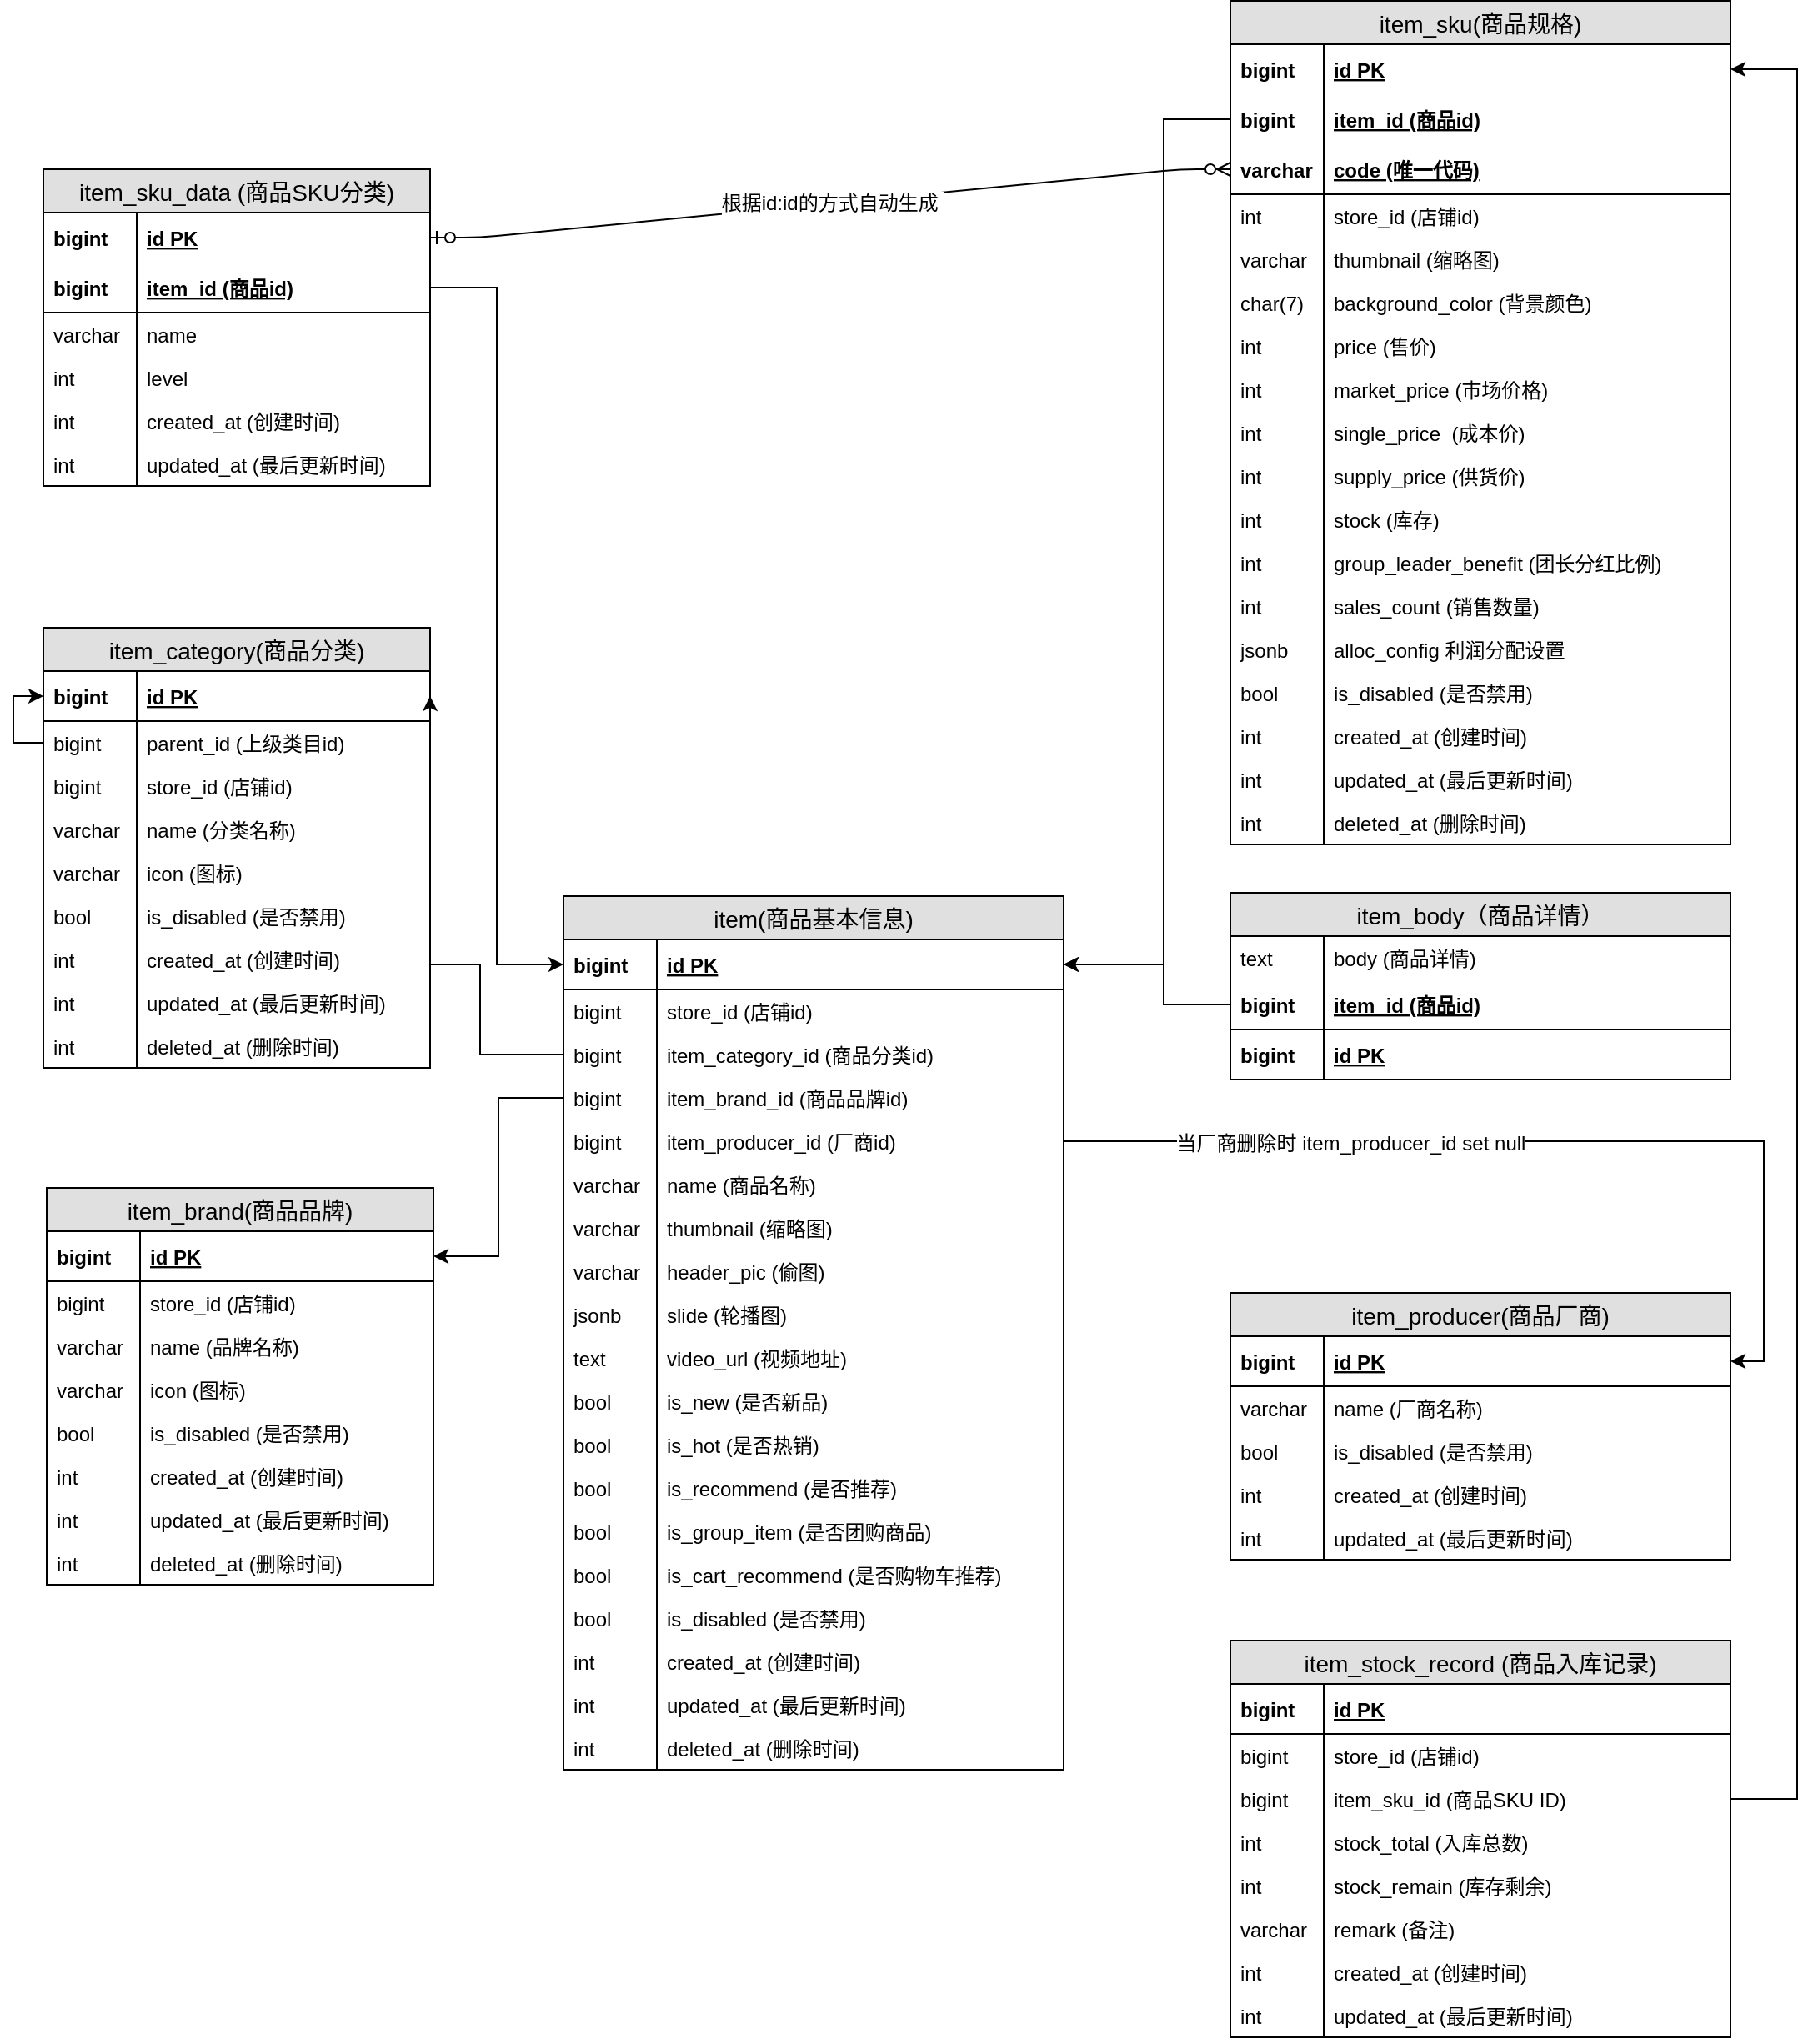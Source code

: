 <mxfile version="10.8.9" type="github"><diagram name="Page-1" id="2ca16b54-16f6-2749-3443-fa8db7711227"><mxGraphModel dx="2498" dy="796" grid="1" gridSize="10" guides="1" tooltips="1" connect="1" arrows="1" fold="1" page="1" pageScale="1" pageWidth="1100" pageHeight="850" background="#ffffff" math="0" shadow="0"><root><mxCell id="0"/><mxCell id="1" parent="0"/><mxCell id="yqcYSnQr7O9SmUn3i325-53" value="item(商品基本信息)" style="swimlane;fontStyle=0;childLayout=stackLayout;horizontal=1;startSize=26;fillColor=#e0e0e0;horizontalStack=0;resizeParent=1;resizeParentMax=0;resizeLast=0;collapsible=1;marginBottom=0;swimlaneFillColor=#ffffff;align=center;fontSize=14;" parent="1" vertex="1"><mxGeometry x="-760" y="546.5" width="300" height="524" as="geometry"/></mxCell><mxCell id="yqcYSnQr7O9SmUn3i325-56" value="id PK" style="shape=partialRectangle;top=0;left=0;right=0;bottom=1;align=left;verticalAlign=middle;fillColor=none;spacingLeft=60;spacingRight=4;overflow=hidden;rotatable=0;points=[[0,0.5],[1,0.5]];portConstraint=eastwest;dropTarget=0;fontStyle=5;fontSize=12;" parent="yqcYSnQr7O9SmUn3i325-53" vertex="1"><mxGeometry y="26" width="300" height="30" as="geometry"/></mxCell><mxCell id="yqcYSnQr7O9SmUn3i325-57" value="bigint" style="shape=partialRectangle;fontStyle=1;top=0;left=0;bottom=0;fillColor=none;align=left;verticalAlign=middle;spacingLeft=4;spacingRight=4;overflow=hidden;rotatable=0;points=[];portConstraint=eastwest;part=1;fontSize=12;" parent="yqcYSnQr7O9SmUn3i325-56" vertex="1" connectable="0"><mxGeometry width="56" height="30" as="geometry"/></mxCell><mxCell id="yqcYSnQr7O9SmUn3i325-58" value="store_id (店铺id)" style="shape=partialRectangle;top=0;left=0;right=0;bottom=0;align=left;verticalAlign=top;fillColor=none;spacingLeft=60;spacingRight=4;overflow=hidden;rotatable=0;points=[[0,0.5],[1,0.5]];portConstraint=eastwest;dropTarget=0;fontSize=12;" parent="yqcYSnQr7O9SmUn3i325-53" vertex="1"><mxGeometry y="56" width="300" height="26" as="geometry"/></mxCell><mxCell id="yqcYSnQr7O9SmUn3i325-59" value="bigint" style="shape=partialRectangle;top=0;left=0;bottom=0;fillColor=none;align=left;verticalAlign=top;spacingLeft=4;spacingRight=4;overflow=hidden;rotatable=0;points=[];portConstraint=eastwest;part=1;fontSize=12;" parent="yqcYSnQr7O9SmUn3i325-58" vertex="1" connectable="0"><mxGeometry width="56" height="26" as="geometry"/></mxCell><mxCell id="yqcYSnQr7O9SmUn3i325-64" value="item_category_id (商品分类id)" style="shape=partialRectangle;top=0;left=0;right=0;bottom=0;align=left;verticalAlign=top;fillColor=none;spacingLeft=60;spacingRight=4;overflow=hidden;rotatable=0;points=[[0,0.5],[1,0.5]];portConstraint=eastwest;dropTarget=0;fontSize=12;" parent="yqcYSnQr7O9SmUn3i325-53" vertex="1"><mxGeometry y="82" width="300" height="26" as="geometry"/></mxCell><mxCell id="yqcYSnQr7O9SmUn3i325-65" value="bigint" style="shape=partialRectangle;top=0;left=0;bottom=0;fillColor=none;align=left;verticalAlign=top;spacingLeft=4;spacingRight=4;overflow=hidden;rotatable=0;points=[];portConstraint=eastwest;part=1;fontSize=12;" parent="yqcYSnQr7O9SmUn3i325-64" vertex="1" connectable="0"><mxGeometry width="56" height="26" as="geometry"/></mxCell><mxCell id="yqcYSnQr7O9SmUn3i325-66" value="item_brand_id (商品品牌id)" style="shape=partialRectangle;top=0;left=0;right=0;bottom=0;align=left;verticalAlign=top;fillColor=none;spacingLeft=60;spacingRight=4;overflow=hidden;rotatable=0;points=[[0,0.5],[1,0.5]];portConstraint=eastwest;dropTarget=0;fontSize=12;" parent="yqcYSnQr7O9SmUn3i325-53" vertex="1"><mxGeometry y="108" width="300" height="26" as="geometry"/></mxCell><mxCell id="yqcYSnQr7O9SmUn3i325-67" value="bigint" style="shape=partialRectangle;top=0;left=0;bottom=0;fillColor=none;align=left;verticalAlign=top;spacingLeft=4;spacingRight=4;overflow=hidden;rotatable=0;points=[];portConstraint=eastwest;part=1;fontSize=12;" parent="yqcYSnQr7O9SmUn3i325-66" vertex="1" connectable="0"><mxGeometry width="56" height="26" as="geometry"/></mxCell><mxCell id="yqcYSnQr7O9SmUn3i325-143" value="item_producer_id (厂商id)" style="shape=partialRectangle;top=0;left=0;right=0;bottom=0;align=left;verticalAlign=top;fillColor=none;spacingLeft=60;spacingRight=4;overflow=hidden;rotatable=0;points=[[0,0.5],[1,0.5]];portConstraint=eastwest;dropTarget=0;fontSize=12;" parent="yqcYSnQr7O9SmUn3i325-53" vertex="1"><mxGeometry y="134" width="300" height="26" as="geometry"/></mxCell><mxCell id="yqcYSnQr7O9SmUn3i325-144" value="bigint" style="shape=partialRectangle;top=0;left=0;bottom=0;fillColor=none;align=left;verticalAlign=top;spacingLeft=4;spacingRight=4;overflow=hidden;rotatable=0;points=[];portConstraint=eastwest;part=1;fontSize=12;" parent="yqcYSnQr7O9SmUn3i325-143" vertex="1" connectable="0"><mxGeometry width="56" height="26" as="geometry"/></mxCell><mxCell id="yqcYSnQr7O9SmUn3i325-68" value="name (商品名称)" style="shape=partialRectangle;top=0;left=0;right=0;bottom=0;align=left;verticalAlign=top;fillColor=none;spacingLeft=60;spacingRight=4;overflow=hidden;rotatable=0;points=[[0,0.5],[1,0.5]];portConstraint=eastwest;dropTarget=0;fontSize=12;" parent="yqcYSnQr7O9SmUn3i325-53" vertex="1"><mxGeometry y="160" width="300" height="26" as="geometry"/></mxCell><mxCell id="yqcYSnQr7O9SmUn3i325-69" value="varchar" style="shape=partialRectangle;top=0;left=0;bottom=0;fillColor=none;align=left;verticalAlign=top;spacingLeft=4;spacingRight=4;overflow=hidden;rotatable=0;points=[];portConstraint=eastwest;part=1;fontSize=12;" parent="yqcYSnQr7O9SmUn3i325-68" vertex="1" connectable="0"><mxGeometry width="56" height="26" as="geometry"/></mxCell><mxCell id="yqcYSnQr7O9SmUn3i325-70" value="thumbnail (缩略图)" style="shape=partialRectangle;top=0;left=0;right=0;bottom=0;align=left;verticalAlign=top;fillColor=none;spacingLeft=60;spacingRight=4;overflow=hidden;rotatable=0;points=[[0,0.5],[1,0.5]];portConstraint=eastwest;dropTarget=0;fontSize=12;" parent="yqcYSnQr7O9SmUn3i325-53" vertex="1"><mxGeometry y="186" width="300" height="26" as="geometry"/></mxCell><mxCell id="yqcYSnQr7O9SmUn3i325-71" value="varchar" style="shape=partialRectangle;top=0;left=0;bottom=0;fillColor=none;align=left;verticalAlign=top;spacingLeft=4;spacingRight=4;overflow=hidden;rotatable=0;points=[];portConstraint=eastwest;part=1;fontSize=12;" parent="yqcYSnQr7O9SmUn3i325-70" vertex="1" connectable="0"><mxGeometry width="56" height="26" as="geometry"/></mxCell><mxCell id="yqcYSnQr7O9SmUn3i325-74" value="header_pic (偷图)" style="shape=partialRectangle;top=0;left=0;right=0;bottom=0;align=left;verticalAlign=top;fillColor=none;spacingLeft=60;spacingRight=4;overflow=hidden;rotatable=0;points=[[0,0.5],[1,0.5]];portConstraint=eastwest;dropTarget=0;fontSize=12;" parent="yqcYSnQr7O9SmUn3i325-53" vertex="1"><mxGeometry y="212" width="300" height="26" as="geometry"/></mxCell><mxCell id="yqcYSnQr7O9SmUn3i325-75" value="varchar" style="shape=partialRectangle;top=0;left=0;bottom=0;fillColor=none;align=left;verticalAlign=top;spacingLeft=4;spacingRight=4;overflow=hidden;rotatable=0;points=[];portConstraint=eastwest;part=1;fontSize=12;" parent="yqcYSnQr7O9SmUn3i325-74" vertex="1" connectable="0"><mxGeometry width="56" height="26" as="geometry"/></mxCell><mxCell id="yqcYSnQr7O9SmUn3i325-76" value="slide (轮播图)" style="shape=partialRectangle;top=0;left=0;right=0;bottom=0;align=left;verticalAlign=top;fillColor=none;spacingLeft=60;spacingRight=4;overflow=hidden;rotatable=0;points=[[0,0.5],[1,0.5]];portConstraint=eastwest;dropTarget=0;fontSize=12;" parent="yqcYSnQr7O9SmUn3i325-53" vertex="1"><mxGeometry y="238" width="300" height="26" as="geometry"/></mxCell><mxCell id="yqcYSnQr7O9SmUn3i325-77" value="jsonb" style="shape=partialRectangle;top=0;left=0;bottom=0;fillColor=none;align=left;verticalAlign=top;spacingLeft=4;spacingRight=4;overflow=hidden;rotatable=0;points=[];portConstraint=eastwest;part=1;fontSize=12;" parent="yqcYSnQr7O9SmUn3i325-76" vertex="1" connectable="0"><mxGeometry width="56" height="26" as="geometry"/></mxCell><mxCell id="yqcYSnQr7O9SmUn3i325-95" value="video_url (视频地址)" style="shape=partialRectangle;top=0;left=0;right=0;bottom=0;align=left;verticalAlign=top;fillColor=none;spacingLeft=60;spacingRight=4;overflow=hidden;rotatable=0;points=[[0,0.5],[1,0.5]];portConstraint=eastwest;dropTarget=0;fontSize=12;" parent="yqcYSnQr7O9SmUn3i325-53" vertex="1"><mxGeometry y="264" width="300" height="26" as="geometry"/></mxCell><mxCell id="yqcYSnQr7O9SmUn3i325-96" value="text" style="shape=partialRectangle;top=0;left=0;bottom=0;fillColor=none;align=left;verticalAlign=top;spacingLeft=4;spacingRight=4;overflow=hidden;rotatable=0;points=[];portConstraint=eastwest;part=1;fontSize=12;" parent="yqcYSnQr7O9SmUn3i325-95" vertex="1" connectable="0"><mxGeometry width="56" height="26" as="geometry"/></mxCell><mxCell id="yqcYSnQr7O9SmUn3i325-78" value="is_new (是否新品)" style="shape=partialRectangle;top=0;left=0;right=0;bottom=0;align=left;verticalAlign=top;fillColor=none;spacingLeft=60;spacingRight=4;overflow=hidden;rotatable=0;points=[[0,0.5],[1,0.5]];portConstraint=eastwest;dropTarget=0;fontSize=12;" parent="yqcYSnQr7O9SmUn3i325-53" vertex="1"><mxGeometry y="290" width="300" height="26" as="geometry"/></mxCell><mxCell id="yqcYSnQr7O9SmUn3i325-79" value="bool" style="shape=partialRectangle;top=0;left=0;bottom=0;fillColor=none;align=left;verticalAlign=top;spacingLeft=4;spacingRight=4;overflow=hidden;rotatable=0;points=[];portConstraint=eastwest;part=1;fontSize=12;" parent="yqcYSnQr7O9SmUn3i325-78" vertex="1" connectable="0"><mxGeometry width="56" height="26" as="geometry"/></mxCell><mxCell id="yqcYSnQr7O9SmUn3i325-80" value="is_hot (是否热销)" style="shape=partialRectangle;top=0;left=0;right=0;bottom=0;align=left;verticalAlign=top;fillColor=none;spacingLeft=60;spacingRight=4;overflow=hidden;rotatable=0;points=[[0,0.5],[1,0.5]];portConstraint=eastwest;dropTarget=0;fontSize=12;" parent="yqcYSnQr7O9SmUn3i325-53" vertex="1"><mxGeometry y="316" width="300" height="26" as="geometry"/></mxCell><mxCell id="yqcYSnQr7O9SmUn3i325-81" value="bool" style="shape=partialRectangle;top=0;left=0;bottom=0;fillColor=none;align=left;verticalAlign=top;spacingLeft=4;spacingRight=4;overflow=hidden;rotatable=0;points=[];portConstraint=eastwest;part=1;fontSize=12;" parent="yqcYSnQr7O9SmUn3i325-80" vertex="1" connectable="0"><mxGeometry width="56" height="26" as="geometry"/></mxCell><mxCell id="yqcYSnQr7O9SmUn3i325-82" value="is_recommend (是否推荐)" style="shape=partialRectangle;top=0;left=0;right=0;bottom=0;align=left;verticalAlign=top;fillColor=none;spacingLeft=60;spacingRight=4;overflow=hidden;rotatable=0;points=[[0,0.5],[1,0.5]];portConstraint=eastwest;dropTarget=0;fontSize=12;" parent="yqcYSnQr7O9SmUn3i325-53" vertex="1"><mxGeometry y="342" width="300" height="26" as="geometry"/></mxCell><mxCell id="yqcYSnQr7O9SmUn3i325-83" value="bool" style="shape=partialRectangle;top=0;left=0;bottom=0;fillColor=none;align=left;verticalAlign=top;spacingLeft=4;spacingRight=4;overflow=hidden;rotatable=0;points=[];portConstraint=eastwest;part=1;fontSize=12;" parent="yqcYSnQr7O9SmUn3i325-82" vertex="1" connectable="0"><mxGeometry width="56" height="26" as="geometry"/></mxCell><mxCell id="yqcYSnQr7O9SmUn3i325-86" value="is_group_item (是否团购商品)" style="shape=partialRectangle;top=0;left=0;right=0;bottom=0;align=left;verticalAlign=top;fillColor=none;spacingLeft=60;spacingRight=4;overflow=hidden;rotatable=0;points=[[0,0.5],[1,0.5]];portConstraint=eastwest;dropTarget=0;fontSize=12;" parent="yqcYSnQr7O9SmUn3i325-53" vertex="1"><mxGeometry y="368" width="300" height="26" as="geometry"/></mxCell><mxCell id="yqcYSnQr7O9SmUn3i325-87" value="bool" style="shape=partialRectangle;top=0;left=0;bottom=0;fillColor=none;align=left;verticalAlign=top;spacingLeft=4;spacingRight=4;overflow=hidden;rotatable=0;points=[];portConstraint=eastwest;part=1;fontSize=12;" parent="yqcYSnQr7O9SmUn3i325-86" vertex="1" connectable="0"><mxGeometry width="56" height="26" as="geometry"/></mxCell><mxCell id="yqcYSnQr7O9SmUn3i325-88" value="is_cart_recommend (是否购物车推荐)" style="shape=partialRectangle;top=0;left=0;right=0;bottom=0;align=left;verticalAlign=top;fillColor=none;spacingLeft=60;spacingRight=4;overflow=hidden;rotatable=0;points=[[0,0.5],[1,0.5]];portConstraint=eastwest;dropTarget=0;fontSize=12;" parent="yqcYSnQr7O9SmUn3i325-53" vertex="1"><mxGeometry y="394" width="300" height="26" as="geometry"/></mxCell><mxCell id="yqcYSnQr7O9SmUn3i325-89" value="bool" style="shape=partialRectangle;top=0;left=0;bottom=0;fillColor=none;align=left;verticalAlign=top;spacingLeft=4;spacingRight=4;overflow=hidden;rotatable=0;points=[];portConstraint=eastwest;part=1;fontSize=12;" parent="yqcYSnQr7O9SmUn3i325-88" vertex="1" connectable="0"><mxGeometry width="56" height="26" as="geometry"/></mxCell><mxCell id="yqcYSnQr7O9SmUn3i325-114" value="is_disabled (是否禁用)" style="shape=partialRectangle;top=0;left=0;right=0;bottom=0;align=left;verticalAlign=top;fillColor=none;spacingLeft=60;spacingRight=4;overflow=hidden;rotatable=0;points=[[0,0.5],[1,0.5]];portConstraint=eastwest;dropTarget=0;fontSize=12;" parent="yqcYSnQr7O9SmUn3i325-53" vertex="1"><mxGeometry y="420" width="300" height="26" as="geometry"/></mxCell><mxCell id="yqcYSnQr7O9SmUn3i325-115" value="bool" style="shape=partialRectangle;top=0;left=0;bottom=0;fillColor=none;align=left;verticalAlign=top;spacingLeft=4;spacingRight=4;overflow=hidden;rotatable=0;points=[];portConstraint=eastwest;part=1;fontSize=12;" parent="yqcYSnQr7O9SmUn3i325-114" vertex="1" connectable="0"><mxGeometry width="56" height="26" as="geometry"/></mxCell><mxCell id="yqcYSnQr7O9SmUn3i325-91" value="created_at (创建时间)" style="shape=partialRectangle;top=0;left=0;right=0;bottom=0;align=left;verticalAlign=top;fillColor=none;spacingLeft=60;spacingRight=4;overflow=hidden;rotatable=0;points=[[0,0.5],[1,0.5]];portConstraint=eastwest;dropTarget=0;fontSize=12;" parent="yqcYSnQr7O9SmUn3i325-53" vertex="1"><mxGeometry y="446" width="300" height="26" as="geometry"/></mxCell><mxCell id="yqcYSnQr7O9SmUn3i325-92" value="int" style="shape=partialRectangle;top=0;left=0;bottom=0;fillColor=none;align=left;verticalAlign=top;spacingLeft=4;spacingRight=4;overflow=hidden;rotatable=0;points=[];portConstraint=eastwest;part=1;fontSize=12;" parent="yqcYSnQr7O9SmUn3i325-91" vertex="1" connectable="0"><mxGeometry width="56" height="26" as="geometry"/></mxCell><mxCell id="rvIBydzaVCmRwUYUxZ95-5" value="updated_at (最后更新时间)" style="shape=partialRectangle;top=0;left=0;right=0;bottom=0;align=left;verticalAlign=top;fillColor=none;spacingLeft=60;spacingRight=4;overflow=hidden;rotatable=0;points=[[0,0.5],[1,0.5]];portConstraint=eastwest;dropTarget=0;fontSize=12;" vertex="1" parent="yqcYSnQr7O9SmUn3i325-53"><mxGeometry y="472" width="300" height="26" as="geometry"/></mxCell><mxCell id="rvIBydzaVCmRwUYUxZ95-6" value="int" style="shape=partialRectangle;top=0;left=0;bottom=0;fillColor=none;align=left;verticalAlign=top;spacingLeft=4;spacingRight=4;overflow=hidden;rotatable=0;points=[];portConstraint=eastwest;part=1;fontSize=12;" vertex="1" connectable="0" parent="rvIBydzaVCmRwUYUxZ95-5"><mxGeometry width="56" height="26" as="geometry"/></mxCell><mxCell id="yqcYSnQr7O9SmUn3i325-139" value="deleted_at (删除时间)" style="shape=partialRectangle;top=0;left=0;right=0;bottom=0;align=left;verticalAlign=top;fillColor=none;spacingLeft=60;spacingRight=4;overflow=hidden;rotatable=0;points=[[0,0.5],[1,0.5]];portConstraint=eastwest;dropTarget=0;fontSize=12;" parent="yqcYSnQr7O9SmUn3i325-53" vertex="1"><mxGeometry y="498" width="300" height="26" as="geometry"/></mxCell><mxCell id="yqcYSnQr7O9SmUn3i325-140" value="int" style="shape=partialRectangle;top=0;left=0;bottom=0;fillColor=none;align=left;verticalAlign=top;spacingLeft=4;spacingRight=4;overflow=hidden;rotatable=0;points=[];portConstraint=eastwest;part=1;fontSize=12;" parent="yqcYSnQr7O9SmUn3i325-139" vertex="1" connectable="0"><mxGeometry width="56" height="26" as="geometry"/></mxCell><mxCell id="yqcYSnQr7O9SmUn3i325-97" value="item_body（商品详情）" style="swimlane;fontStyle=0;childLayout=stackLayout;horizontal=1;startSize=26;fillColor=#e0e0e0;horizontalStack=0;resizeParent=1;resizeParentMax=0;resizeLast=0;collapsible=1;marginBottom=0;swimlaneFillColor=#ffffff;align=center;fontSize=14;" parent="1" vertex="1"><mxGeometry x="-360" y="544.5" width="300" height="112" as="geometry"><mxRectangle x="-590" y="185" width="180" height="26" as="alternateBounds"/></mxGeometry></mxCell><mxCell id="yqcYSnQr7O9SmUn3i325-102" value="body (商品详情)" style="shape=partialRectangle;top=0;left=0;right=0;bottom=0;align=left;verticalAlign=top;fillColor=none;spacingLeft=60;spacingRight=4;overflow=hidden;rotatable=0;points=[[0,0.5],[1,0.5]];portConstraint=eastwest;dropTarget=0;fontSize=12;" parent="yqcYSnQr7O9SmUn3i325-97" vertex="1"><mxGeometry y="26" width="300" height="26" as="geometry"/></mxCell><mxCell id="yqcYSnQr7O9SmUn3i325-103" value="text" style="shape=partialRectangle;top=0;left=0;bottom=0;fillColor=none;align=left;verticalAlign=top;spacingLeft=4;spacingRight=4;overflow=hidden;rotatable=0;points=[];portConstraint=eastwest;part=1;fontSize=12;" parent="yqcYSnQr7O9SmUn3i325-102" vertex="1" connectable="0"><mxGeometry width="56" height="26" as="geometry"/></mxCell><mxCell id="yqcYSnQr7O9SmUn3i325-100" value="item_id (商品id)" style="shape=partialRectangle;top=0;left=0;right=0;bottom=1;align=left;verticalAlign=middle;fillColor=none;spacingLeft=60;spacingRight=4;overflow=hidden;rotatable=0;points=[[0,0.5],[1,0.5]];portConstraint=eastwest;dropTarget=0;fontStyle=5;fontSize=12;" parent="yqcYSnQr7O9SmUn3i325-97" vertex="1"><mxGeometry y="52" width="300" height="30" as="geometry"/></mxCell><mxCell id="yqcYSnQr7O9SmUn3i325-101" value="bigint" style="shape=partialRectangle;fontStyle=1;top=0;left=0;bottom=0;fillColor=none;align=left;verticalAlign=middle;spacingLeft=4;spacingRight=4;overflow=hidden;rotatable=0;points=[];portConstraint=eastwest;part=1;fontSize=12;" parent="yqcYSnQr7O9SmUn3i325-100" vertex="1" connectable="0"><mxGeometry width="56" height="30" as="geometry"/></mxCell><mxCell id="yqcYSnQr7O9SmUn3i325-98" value="id PK" style="shape=partialRectangle;top=0;left=0;right=0;bottom=0;align=left;verticalAlign=middle;fillColor=none;spacingLeft=60;spacingRight=4;overflow=hidden;rotatable=0;points=[[0,0.5],[1,0.5]];portConstraint=eastwest;dropTarget=0;fontStyle=5;fontSize=12;" parent="yqcYSnQr7O9SmUn3i325-97" vertex="1"><mxGeometry y="82" width="300" height="30" as="geometry"/></mxCell><mxCell id="yqcYSnQr7O9SmUn3i325-99" value="bigint" style="shape=partialRectangle;fontStyle=1;top=0;left=0;bottom=0;fillColor=none;align=left;verticalAlign=middle;spacingLeft=4;spacingRight=4;overflow=hidden;rotatable=0;points=[];portConstraint=eastwest;part=1;fontSize=12;" parent="yqcYSnQr7O9SmUn3i325-98" vertex="1" connectable="0"><mxGeometry width="56" height="30" as="geometry"/></mxCell><mxCell id="yqcYSnQr7O9SmUn3i325-105" value="item_category(商品分类)" style="swimlane;fontStyle=0;childLayout=stackLayout;horizontal=1;startSize=26;fillColor=#e0e0e0;horizontalStack=0;resizeParent=1;resizeParentMax=0;resizeLast=0;collapsible=1;marginBottom=0;swimlaneFillColor=#ffffff;align=center;fontSize=14;" parent="1" vertex="1"><mxGeometry x="-1072" y="385.5" width="232" height="264" as="geometry"/></mxCell><mxCell id="yqcYSnQr7O9SmUn3i325-108" value="id PK" style="shape=partialRectangle;top=0;left=0;right=0;bottom=1;align=left;verticalAlign=middle;fillColor=none;spacingLeft=60;spacingRight=4;overflow=hidden;rotatable=0;points=[[0,0.5],[1,0.5]];portConstraint=eastwest;dropTarget=0;fontStyle=5;fontSize=12;" parent="yqcYSnQr7O9SmUn3i325-105" vertex="1"><mxGeometry y="26" width="232" height="30" as="geometry"/></mxCell><mxCell id="yqcYSnQr7O9SmUn3i325-109" value="bigint" style="shape=partialRectangle;fontStyle=1;top=0;left=0;bottom=0;fillColor=none;align=left;verticalAlign=middle;spacingLeft=4;spacingRight=4;overflow=hidden;rotatable=0;points=[];portConstraint=eastwest;part=1;fontSize=12;" parent="yqcYSnQr7O9SmUn3i325-108" vertex="1" connectable="0"><mxGeometry width="56" height="30" as="geometry"/></mxCell><mxCell id="rvIBydzaVCmRwUYUxZ95-59" style="edgeStyle=orthogonalEdgeStyle;rounded=0;orthogonalLoop=1;jettySize=auto;html=1;exitX=0;exitY=0.5;exitDx=0;exitDy=0;entryX=0;entryY=0.5;entryDx=0;entryDy=0;" edge="1" parent="yqcYSnQr7O9SmUn3i325-105" source="yqcYSnQr7O9SmUn3i325-130" target="yqcYSnQr7O9SmUn3i325-108"><mxGeometry relative="1" as="geometry"><Array as="points"><mxPoint x="-18" y="69"/><mxPoint x="-18" y="41"/></Array></mxGeometry></mxCell><mxCell id="yqcYSnQr7O9SmUn3i325-130" value="parent_id (上级类目id)" style="shape=partialRectangle;top=0;left=0;right=0;bottom=0;align=left;verticalAlign=top;fillColor=none;spacingLeft=60;spacingRight=4;overflow=hidden;rotatable=0;points=[[0,0.5],[1,0.5]];portConstraint=eastwest;dropTarget=0;fontSize=12;" parent="yqcYSnQr7O9SmUn3i325-105" vertex="1"><mxGeometry y="56" width="232" height="26" as="geometry"/></mxCell><mxCell id="yqcYSnQr7O9SmUn3i325-131" value="bigint" style="shape=partialRectangle;top=0;left=0;bottom=0;fillColor=none;align=left;verticalAlign=top;spacingLeft=4;spacingRight=4;overflow=hidden;rotatable=0;points=[];portConstraint=eastwest;part=1;fontSize=12;" parent="yqcYSnQr7O9SmUn3i325-130" vertex="1" connectable="0"><mxGeometry width="56" height="26" as="geometry"/></mxCell><mxCell id="yqcYSnQr7O9SmUn3i325-132" value="store_id (店铺id)" style="shape=partialRectangle;top=0;left=0;right=0;bottom=0;align=left;verticalAlign=top;fillColor=none;spacingLeft=60;spacingRight=4;overflow=hidden;rotatable=0;points=[[0,0.5],[1,0.5]];portConstraint=eastwest;dropTarget=0;fontSize=12;" parent="yqcYSnQr7O9SmUn3i325-105" vertex="1"><mxGeometry y="82" width="232" height="26" as="geometry"/></mxCell><mxCell id="yqcYSnQr7O9SmUn3i325-133" value="bigint" style="shape=partialRectangle;top=0;left=0;bottom=0;fillColor=none;align=left;verticalAlign=top;spacingLeft=4;spacingRight=4;overflow=hidden;rotatable=0;points=[];portConstraint=eastwest;part=1;fontSize=12;" parent="yqcYSnQr7O9SmUn3i325-132" vertex="1" connectable="0"><mxGeometry width="56" height="26" as="geometry"/></mxCell><mxCell id="yqcYSnQr7O9SmUn3i325-110" value="name (分类名称)" style="shape=partialRectangle;top=0;left=0;right=0;bottom=0;align=left;verticalAlign=top;fillColor=none;spacingLeft=60;spacingRight=4;overflow=hidden;rotatable=0;points=[[0,0.5],[1,0.5]];portConstraint=eastwest;dropTarget=0;fontSize=12;" parent="yqcYSnQr7O9SmUn3i325-105" vertex="1"><mxGeometry y="108" width="232" height="26" as="geometry"/></mxCell><mxCell id="yqcYSnQr7O9SmUn3i325-111" value="varchar" style="shape=partialRectangle;top=0;left=0;bottom=0;fillColor=none;align=left;verticalAlign=top;spacingLeft=4;spacingRight=4;overflow=hidden;rotatable=0;points=[];portConstraint=eastwest;part=1;fontSize=12;" parent="yqcYSnQr7O9SmUn3i325-110" vertex="1" connectable="0"><mxGeometry width="56" height="26" as="geometry"/></mxCell><mxCell id="yqcYSnQr7O9SmUn3i325-124" value="icon (图标)" style="shape=partialRectangle;top=0;left=0;right=0;bottom=0;align=left;verticalAlign=top;fillColor=none;spacingLeft=60;spacingRight=4;overflow=hidden;rotatable=0;points=[[0,0.5],[1,0.5]];portConstraint=eastwest;dropTarget=0;fontSize=12;" parent="yqcYSnQr7O9SmUn3i325-105" vertex="1"><mxGeometry y="134" width="232" height="26" as="geometry"/></mxCell><mxCell id="yqcYSnQr7O9SmUn3i325-125" value="varchar" style="shape=partialRectangle;top=0;left=0;bottom=0;fillColor=none;align=left;verticalAlign=top;spacingLeft=4;spacingRight=4;overflow=hidden;rotatable=0;points=[];portConstraint=eastwest;part=1;fontSize=12;" parent="yqcYSnQr7O9SmUn3i325-124" vertex="1" connectable="0"><mxGeometry width="56" height="26" as="geometry"/></mxCell><mxCell id="yqcYSnQr7O9SmUn3i325-118" value="is_disabled (是否禁用)" style="shape=partialRectangle;top=0;left=0;right=0;bottom=0;align=left;verticalAlign=top;fillColor=none;spacingLeft=60;spacingRight=4;overflow=hidden;rotatable=0;points=[[0,0.5],[1,0.5]];portConstraint=eastwest;dropTarget=0;fontSize=12;" parent="yqcYSnQr7O9SmUn3i325-105" vertex="1"><mxGeometry y="160" width="232" height="26" as="geometry"/></mxCell><mxCell id="yqcYSnQr7O9SmUn3i325-119" value="bool" style="shape=partialRectangle;top=0;left=0;bottom=0;fillColor=none;align=left;verticalAlign=top;spacingLeft=4;spacingRight=4;overflow=hidden;rotatable=0;points=[];portConstraint=eastwest;part=1;fontSize=12;" parent="yqcYSnQr7O9SmUn3i325-118" vertex="1" connectable="0"><mxGeometry width="56" height="26" as="geometry"/></mxCell><mxCell id="yqcYSnQr7O9SmUn3i325-120" value="created_at (创建时间)" style="shape=partialRectangle;top=0;left=0;right=0;bottom=0;align=left;verticalAlign=top;fillColor=none;spacingLeft=60;spacingRight=4;overflow=hidden;rotatable=0;points=[[0,0.5],[1,0.5]];portConstraint=eastwest;dropTarget=0;fontSize=12;" parent="yqcYSnQr7O9SmUn3i325-105" vertex="1"><mxGeometry y="186" width="232" height="26" as="geometry"/></mxCell><mxCell id="yqcYSnQr7O9SmUn3i325-121" value="int" style="shape=partialRectangle;top=0;left=0;bottom=0;fillColor=none;align=left;verticalAlign=top;spacingLeft=4;spacingRight=4;overflow=hidden;rotatable=0;points=[];portConstraint=eastwest;part=1;fontSize=12;" parent="yqcYSnQr7O9SmUn3i325-120" vertex="1" connectable="0"><mxGeometry width="56" height="26" as="geometry"/></mxCell><mxCell id="yqcYSnQr7O9SmUn3i325-122" value="updated_at (最后更新时间)" style="shape=partialRectangle;top=0;left=0;right=0;bottom=0;align=left;verticalAlign=top;fillColor=none;spacingLeft=60;spacingRight=4;overflow=hidden;rotatable=0;points=[[0,0.5],[1,0.5]];portConstraint=eastwest;dropTarget=0;fontSize=12;" parent="yqcYSnQr7O9SmUn3i325-105" vertex="1"><mxGeometry y="212" width="232" height="26" as="geometry"/></mxCell><mxCell id="yqcYSnQr7O9SmUn3i325-123" value="int" style="shape=partialRectangle;top=0;left=0;bottom=0;fillColor=none;align=left;verticalAlign=top;spacingLeft=4;spacingRight=4;overflow=hidden;rotatable=0;points=[];portConstraint=eastwest;part=1;fontSize=12;" parent="yqcYSnQr7O9SmUn3i325-122" vertex="1" connectable="0"><mxGeometry width="56" height="26" as="geometry"/></mxCell><mxCell id="yqcYSnQr7O9SmUn3i325-126" value="deleted_at (删除时间)" style="shape=partialRectangle;top=0;left=0;right=0;bottom=0;align=left;verticalAlign=top;fillColor=none;spacingLeft=60;spacingRight=4;overflow=hidden;rotatable=0;points=[[0,0.5],[1,0.5]];portConstraint=eastwest;dropTarget=0;fontSize=12;" parent="yqcYSnQr7O9SmUn3i325-105" vertex="1"><mxGeometry y="238" width="232" height="26" as="geometry"/></mxCell><mxCell id="yqcYSnQr7O9SmUn3i325-127" value="int" style="shape=partialRectangle;top=0;left=0;bottom=0;fillColor=none;align=left;verticalAlign=top;spacingLeft=4;spacingRight=4;overflow=hidden;rotatable=0;points=[];portConstraint=eastwest;part=1;fontSize=12;" parent="yqcYSnQr7O9SmUn3i325-126" vertex="1" connectable="0"><mxGeometry width="56" height="26" as="geometry"/></mxCell><mxCell id="yqcYSnQr7O9SmUn3i325-169" value="item_brand(商品品牌)" style="swimlane;fontStyle=0;childLayout=stackLayout;horizontal=1;startSize=26;fillColor=#e0e0e0;horizontalStack=0;resizeParent=1;resizeParentMax=0;resizeLast=0;collapsible=1;marginBottom=0;swimlaneFillColor=#ffffff;align=center;fontSize=14;" parent="1" vertex="1"><mxGeometry x="-1070" y="721.5" width="232" height="238" as="geometry"/></mxCell><mxCell id="yqcYSnQr7O9SmUn3i325-171" value="id PK" style="shape=partialRectangle;top=0;left=0;right=0;bottom=1;align=left;verticalAlign=middle;fillColor=none;spacingLeft=60;spacingRight=4;overflow=hidden;rotatable=0;points=[[0,0.5],[1,0.5]];portConstraint=eastwest;dropTarget=0;fontStyle=5;fontSize=12;" parent="yqcYSnQr7O9SmUn3i325-169" vertex="1"><mxGeometry y="26" width="232" height="30" as="geometry"/></mxCell><mxCell id="yqcYSnQr7O9SmUn3i325-172" value="bigint" style="shape=partialRectangle;fontStyle=1;top=0;left=0;bottom=0;fillColor=none;align=left;verticalAlign=middle;spacingLeft=4;spacingRight=4;overflow=hidden;rotatable=0;points=[];portConstraint=eastwest;part=1;fontSize=12;" parent="yqcYSnQr7O9SmUn3i325-171" vertex="1" connectable="0"><mxGeometry width="56" height="30" as="geometry"/></mxCell><mxCell id="yqcYSnQr7O9SmUn3i325-175" value="store_id (店铺id)" style="shape=partialRectangle;top=0;left=0;right=0;bottom=0;align=left;verticalAlign=top;fillColor=none;spacingLeft=60;spacingRight=4;overflow=hidden;rotatable=0;points=[[0,0.5],[1,0.5]];portConstraint=eastwest;dropTarget=0;fontSize=12;" parent="yqcYSnQr7O9SmUn3i325-169" vertex="1"><mxGeometry y="56" width="232" height="26" as="geometry"/></mxCell><mxCell id="yqcYSnQr7O9SmUn3i325-176" value="bigint" style="shape=partialRectangle;top=0;left=0;bottom=0;fillColor=none;align=left;verticalAlign=top;spacingLeft=4;spacingRight=4;overflow=hidden;rotatable=0;points=[];portConstraint=eastwest;part=1;fontSize=12;" parent="yqcYSnQr7O9SmUn3i325-175" vertex="1" connectable="0"><mxGeometry width="56" height="26" as="geometry"/></mxCell><mxCell id="yqcYSnQr7O9SmUn3i325-177" value="name (品牌名称)" style="shape=partialRectangle;top=0;left=0;right=0;bottom=0;align=left;verticalAlign=top;fillColor=none;spacingLeft=60;spacingRight=4;overflow=hidden;rotatable=0;points=[[0,0.5],[1,0.5]];portConstraint=eastwest;dropTarget=0;fontSize=12;" parent="yqcYSnQr7O9SmUn3i325-169" vertex="1"><mxGeometry y="82" width="232" height="26" as="geometry"/></mxCell><mxCell id="yqcYSnQr7O9SmUn3i325-178" value="varchar" style="shape=partialRectangle;top=0;left=0;bottom=0;fillColor=none;align=left;verticalAlign=top;spacingLeft=4;spacingRight=4;overflow=hidden;rotatable=0;points=[];portConstraint=eastwest;part=1;fontSize=12;" parent="yqcYSnQr7O9SmUn3i325-177" vertex="1" connectable="0"><mxGeometry width="56" height="26" as="geometry"/></mxCell><mxCell id="yqcYSnQr7O9SmUn3i325-179" value="icon (图标)" style="shape=partialRectangle;top=0;left=0;right=0;bottom=0;align=left;verticalAlign=top;fillColor=none;spacingLeft=60;spacingRight=4;overflow=hidden;rotatable=0;points=[[0,0.5],[1,0.5]];portConstraint=eastwest;dropTarget=0;fontSize=12;" parent="yqcYSnQr7O9SmUn3i325-169" vertex="1"><mxGeometry y="108" width="232" height="26" as="geometry"/></mxCell><mxCell id="yqcYSnQr7O9SmUn3i325-180" value="varchar" style="shape=partialRectangle;top=0;left=0;bottom=0;fillColor=none;align=left;verticalAlign=top;spacingLeft=4;spacingRight=4;overflow=hidden;rotatable=0;points=[];portConstraint=eastwest;part=1;fontSize=12;" parent="yqcYSnQr7O9SmUn3i325-179" vertex="1" connectable="0"><mxGeometry width="56" height="26" as="geometry"/></mxCell><mxCell id="yqcYSnQr7O9SmUn3i325-181" value="is_disabled (是否禁用)" style="shape=partialRectangle;top=0;left=0;right=0;bottom=0;align=left;verticalAlign=top;fillColor=none;spacingLeft=60;spacingRight=4;overflow=hidden;rotatable=0;points=[[0,0.5],[1,0.5]];portConstraint=eastwest;dropTarget=0;fontSize=12;" parent="yqcYSnQr7O9SmUn3i325-169" vertex="1"><mxGeometry y="134" width="232" height="26" as="geometry"/></mxCell><mxCell id="yqcYSnQr7O9SmUn3i325-182" value="bool" style="shape=partialRectangle;top=0;left=0;bottom=0;fillColor=none;align=left;verticalAlign=top;spacingLeft=4;spacingRight=4;overflow=hidden;rotatable=0;points=[];portConstraint=eastwest;part=1;fontSize=12;" parent="yqcYSnQr7O9SmUn3i325-181" vertex="1" connectable="0"><mxGeometry width="56" height="26" as="geometry"/></mxCell><mxCell id="yqcYSnQr7O9SmUn3i325-183" value="created_at (创建时间)" style="shape=partialRectangle;top=0;left=0;right=0;bottom=0;align=left;verticalAlign=top;fillColor=none;spacingLeft=60;spacingRight=4;overflow=hidden;rotatable=0;points=[[0,0.5],[1,0.5]];portConstraint=eastwest;dropTarget=0;fontSize=12;" parent="yqcYSnQr7O9SmUn3i325-169" vertex="1"><mxGeometry y="160" width="232" height="26" as="geometry"/></mxCell><mxCell id="yqcYSnQr7O9SmUn3i325-184" value="int" style="shape=partialRectangle;top=0;left=0;bottom=0;fillColor=none;align=left;verticalAlign=top;spacingLeft=4;spacingRight=4;overflow=hidden;rotatable=0;points=[];portConstraint=eastwest;part=1;fontSize=12;" parent="yqcYSnQr7O9SmUn3i325-183" vertex="1" connectable="0"><mxGeometry width="56" height="26" as="geometry"/></mxCell><mxCell id="yqcYSnQr7O9SmUn3i325-185" value="updated_at (最后更新时间)" style="shape=partialRectangle;top=0;left=0;right=0;bottom=0;align=left;verticalAlign=top;fillColor=none;spacingLeft=60;spacingRight=4;overflow=hidden;rotatable=0;points=[[0,0.5],[1,0.5]];portConstraint=eastwest;dropTarget=0;fontSize=12;" parent="yqcYSnQr7O9SmUn3i325-169" vertex="1"><mxGeometry y="186" width="232" height="26" as="geometry"/></mxCell><mxCell id="yqcYSnQr7O9SmUn3i325-186" value="int" style="shape=partialRectangle;top=0;left=0;bottom=0;fillColor=none;align=left;verticalAlign=top;spacingLeft=4;spacingRight=4;overflow=hidden;rotatable=0;points=[];portConstraint=eastwest;part=1;fontSize=12;" parent="yqcYSnQr7O9SmUn3i325-185" vertex="1" connectable="0"><mxGeometry width="56" height="26" as="geometry"/></mxCell><mxCell id="yqcYSnQr7O9SmUn3i325-187" value="deleted_at (删除时间)" style="shape=partialRectangle;top=0;left=0;right=0;bottom=0;align=left;verticalAlign=top;fillColor=none;spacingLeft=60;spacingRight=4;overflow=hidden;rotatable=0;points=[[0,0.5],[1,0.5]];portConstraint=eastwest;dropTarget=0;fontSize=12;" parent="yqcYSnQr7O9SmUn3i325-169" vertex="1"><mxGeometry y="212" width="232" height="26" as="geometry"/></mxCell><mxCell id="yqcYSnQr7O9SmUn3i325-188" value="int" style="shape=partialRectangle;top=0;left=0;bottom=0;fillColor=none;align=left;verticalAlign=top;spacingLeft=4;spacingRight=4;overflow=hidden;rotatable=0;points=[];portConstraint=eastwest;part=1;fontSize=12;" parent="yqcYSnQr7O9SmUn3i325-187" vertex="1" connectable="0"><mxGeometry width="56" height="26" as="geometry"/></mxCell><mxCell id="yqcYSnQr7O9SmUn3i325-190" value="item_producer(商品厂商)" style="swimlane;fontStyle=0;childLayout=stackLayout;horizontal=1;startSize=26;fillColor=#e0e0e0;horizontalStack=0;resizeParent=1;resizeParentMax=0;resizeLast=0;collapsible=1;marginBottom=0;swimlaneFillColor=#ffffff;align=center;fontSize=14;" parent="1" vertex="1"><mxGeometry x="-360" y="784.5" width="300" height="160" as="geometry"/></mxCell><mxCell id="yqcYSnQr7O9SmUn3i325-191" value="id PK" style="shape=partialRectangle;top=0;left=0;right=0;bottom=1;align=left;verticalAlign=middle;fillColor=none;spacingLeft=60;spacingRight=4;overflow=hidden;rotatable=0;points=[[0,0.5],[1,0.5]];portConstraint=eastwest;dropTarget=0;fontStyle=5;fontSize=12;" parent="yqcYSnQr7O9SmUn3i325-190" vertex="1"><mxGeometry y="26" width="300" height="30" as="geometry"/></mxCell><mxCell id="yqcYSnQr7O9SmUn3i325-192" value="bigint" style="shape=partialRectangle;fontStyle=1;top=0;left=0;bottom=0;fillColor=none;align=left;verticalAlign=middle;spacingLeft=4;spacingRight=4;overflow=hidden;rotatable=0;points=[];portConstraint=eastwest;part=1;fontSize=12;" parent="yqcYSnQr7O9SmUn3i325-191" vertex="1" connectable="0"><mxGeometry width="56" height="30" as="geometry"/></mxCell><mxCell id="yqcYSnQr7O9SmUn3i325-195" value="name (厂商名称)" style="shape=partialRectangle;top=0;left=0;right=0;bottom=0;align=left;verticalAlign=top;fillColor=none;spacingLeft=60;spacingRight=4;overflow=hidden;rotatable=0;points=[[0,0.5],[1,0.5]];portConstraint=eastwest;dropTarget=0;fontSize=12;" parent="yqcYSnQr7O9SmUn3i325-190" vertex="1"><mxGeometry y="56" width="300" height="26" as="geometry"/></mxCell><mxCell id="yqcYSnQr7O9SmUn3i325-196" value="varchar" style="shape=partialRectangle;top=0;left=0;bottom=0;fillColor=none;align=left;verticalAlign=top;spacingLeft=4;spacingRight=4;overflow=hidden;rotatable=0;points=[];portConstraint=eastwest;part=1;fontSize=12;" parent="yqcYSnQr7O9SmUn3i325-195" vertex="1" connectable="0"><mxGeometry width="56" height="26" as="geometry"/></mxCell><mxCell id="yqcYSnQr7O9SmUn3i325-199" value="is_disabled (是否禁用)" style="shape=partialRectangle;top=0;left=0;right=0;bottom=0;align=left;verticalAlign=top;fillColor=none;spacingLeft=60;spacingRight=4;overflow=hidden;rotatable=0;points=[[0,0.5],[1,0.5]];portConstraint=eastwest;dropTarget=0;fontSize=12;" parent="yqcYSnQr7O9SmUn3i325-190" vertex="1"><mxGeometry y="82" width="300" height="26" as="geometry"/></mxCell><mxCell id="yqcYSnQr7O9SmUn3i325-200" value="bool" style="shape=partialRectangle;top=0;left=0;bottom=0;fillColor=none;align=left;verticalAlign=top;spacingLeft=4;spacingRight=4;overflow=hidden;rotatable=0;points=[];portConstraint=eastwest;part=1;fontSize=12;" parent="yqcYSnQr7O9SmUn3i325-199" vertex="1" connectable="0"><mxGeometry width="56" height="26" as="geometry"/></mxCell><mxCell id="yqcYSnQr7O9SmUn3i325-201" value="created_at (创建时间)" style="shape=partialRectangle;top=0;left=0;right=0;bottom=0;align=left;verticalAlign=top;fillColor=none;spacingLeft=60;spacingRight=4;overflow=hidden;rotatable=0;points=[[0,0.5],[1,0.5]];portConstraint=eastwest;dropTarget=0;fontSize=12;" parent="yqcYSnQr7O9SmUn3i325-190" vertex="1"><mxGeometry y="108" width="300" height="26" as="geometry"/></mxCell><mxCell id="yqcYSnQr7O9SmUn3i325-202" value="int" style="shape=partialRectangle;top=0;left=0;bottom=0;fillColor=none;align=left;verticalAlign=top;spacingLeft=4;spacingRight=4;overflow=hidden;rotatable=0;points=[];portConstraint=eastwest;part=1;fontSize=12;" parent="yqcYSnQr7O9SmUn3i325-201" vertex="1" connectable="0"><mxGeometry width="56" height="26" as="geometry"/></mxCell><mxCell id="yqcYSnQr7O9SmUn3i325-203" value="updated_at (最后更新时间)" style="shape=partialRectangle;top=0;left=0;right=0;bottom=0;align=left;verticalAlign=top;fillColor=none;spacingLeft=60;spacingRight=4;overflow=hidden;rotatable=0;points=[[0,0.5],[1,0.5]];portConstraint=eastwest;dropTarget=0;fontSize=12;" parent="yqcYSnQr7O9SmUn3i325-190" vertex="1"><mxGeometry y="134" width="300" height="26" as="geometry"/></mxCell><mxCell id="yqcYSnQr7O9SmUn3i325-204" value="int" style="shape=partialRectangle;top=0;left=0;bottom=0;fillColor=none;align=left;verticalAlign=top;spacingLeft=4;spacingRight=4;overflow=hidden;rotatable=0;points=[];portConstraint=eastwest;part=1;fontSize=12;" parent="yqcYSnQr7O9SmUn3i325-203" vertex="1" connectable="0"><mxGeometry width="56" height="26" as="geometry"/></mxCell><mxCell id="yqcYSnQr7O9SmUn3i325-209" style="edgeStyle=orthogonalEdgeStyle;rounded=0;orthogonalLoop=1;jettySize=auto;html=1;exitX=0;exitY=0.5;exitDx=0;exitDy=0;entryX=1;entryY=0.5;entryDx=0;entryDy=0;" parent="1" source="yqcYSnQr7O9SmUn3i325-66" target="yqcYSnQr7O9SmUn3i325-171" edge="1"><mxGeometry relative="1" as="geometry"/></mxCell><mxCell id="yqcYSnQr7O9SmUn3i325-212" value="item_sku_data (商品SKU分类)" style="swimlane;fontStyle=0;childLayout=stackLayout;horizontal=1;startSize=26;fillColor=#e0e0e0;horizontalStack=0;resizeParent=1;resizeParentMax=0;resizeLast=0;collapsible=1;marginBottom=0;swimlaneFillColor=#ffffff;align=center;fontSize=14;rounded=0;" parent="1" vertex="1"><mxGeometry x="-1072" y="110.5" width="232" height="190" as="geometry"/></mxCell><mxCell id="yqcYSnQr7O9SmUn3i325-213" value="id PK" style="shape=partialRectangle;top=0;left=0;right=0;bottom=0;align=left;verticalAlign=middle;fillColor=none;spacingLeft=60;spacingRight=4;overflow=hidden;rotatable=0;points=[[0,0.5],[1,0.5]];portConstraint=eastwest;dropTarget=0;fontStyle=5;fontSize=12;" parent="yqcYSnQr7O9SmUn3i325-212" vertex="1"><mxGeometry y="26" width="232" height="30" as="geometry"/></mxCell><mxCell id="yqcYSnQr7O9SmUn3i325-214" value="bigint" style="shape=partialRectangle;fontStyle=1;top=0;left=0;bottom=0;fillColor=none;align=left;verticalAlign=middle;spacingLeft=4;spacingRight=4;overflow=hidden;rotatable=0;points=[];portConstraint=eastwest;part=1;fontSize=12;" parent="yqcYSnQr7O9SmUn3i325-213" vertex="1" connectable="0"><mxGeometry width="56" height="30" as="geometry"/></mxCell><mxCell id="yqcYSnQr7O9SmUn3i325-215" value="item_id (商品id)" style="shape=partialRectangle;top=0;left=0;right=0;bottom=1;align=left;verticalAlign=middle;fillColor=none;spacingLeft=60;spacingRight=4;overflow=hidden;rotatable=0;points=[[0,0.5],[1,0.5]];portConstraint=eastwest;dropTarget=0;fontStyle=5;fontSize=12;" parent="yqcYSnQr7O9SmUn3i325-212" vertex="1"><mxGeometry y="56" width="232" height="30" as="geometry"/></mxCell><mxCell id="yqcYSnQr7O9SmUn3i325-216" value="bigint" style="shape=partialRectangle;fontStyle=1;top=0;left=0;bottom=0;fillColor=none;align=left;verticalAlign=middle;spacingLeft=4;spacingRight=4;overflow=hidden;rotatable=0;points=[];portConstraint=eastwest;part=1;fontSize=12;" parent="yqcYSnQr7O9SmUn3i325-215" vertex="1" connectable="0"><mxGeometry width="56" height="30" as="geometry"/></mxCell><mxCell id="yqcYSnQr7O9SmUn3i325-217" value="name" style="shape=partialRectangle;top=0;left=0;right=0;bottom=0;align=left;verticalAlign=top;fillColor=none;spacingLeft=60;spacingRight=4;overflow=hidden;rotatable=0;points=[[0,0.5],[1,0.5]];portConstraint=eastwest;dropTarget=0;fontSize=12;" parent="yqcYSnQr7O9SmUn3i325-212" vertex="1"><mxGeometry y="86" width="232" height="26" as="geometry"/></mxCell><mxCell id="yqcYSnQr7O9SmUn3i325-218" value="varchar" style="shape=partialRectangle;top=0;left=0;bottom=0;fillColor=none;align=left;verticalAlign=top;spacingLeft=4;spacingRight=4;overflow=hidden;rotatable=0;points=[];portConstraint=eastwest;part=1;fontSize=12;" parent="yqcYSnQr7O9SmUn3i325-217" vertex="1" connectable="0"><mxGeometry width="56" height="26" as="geometry"/></mxCell><mxCell id="rvIBydzaVCmRwUYUxZ95-13" value="level" style="shape=partialRectangle;top=0;left=0;right=0;bottom=0;align=left;verticalAlign=top;fillColor=none;spacingLeft=60;spacingRight=4;overflow=hidden;rotatable=0;points=[[0,0.5],[1,0.5]];portConstraint=eastwest;dropTarget=0;fontSize=12;" vertex="1" parent="yqcYSnQr7O9SmUn3i325-212"><mxGeometry y="112" width="232" height="26" as="geometry"/></mxCell><mxCell id="rvIBydzaVCmRwUYUxZ95-14" value="int" style="shape=partialRectangle;top=0;left=0;bottom=0;fillColor=none;align=left;verticalAlign=top;spacingLeft=4;spacingRight=4;overflow=hidden;rotatable=0;points=[];portConstraint=eastwest;part=1;fontSize=12;" vertex="1" connectable="0" parent="rvIBydzaVCmRwUYUxZ95-13"><mxGeometry width="56" height="26" as="geometry"/></mxCell><mxCell id="rvIBydzaVCmRwUYUxZ95-9" value="created_at (创建时间)" style="shape=partialRectangle;top=0;left=0;right=0;bottom=0;align=left;verticalAlign=top;fillColor=none;spacingLeft=60;spacingRight=4;overflow=hidden;rotatable=0;points=[[0,0.5],[1,0.5]];portConstraint=eastwest;dropTarget=0;fontSize=12;" vertex="1" parent="yqcYSnQr7O9SmUn3i325-212"><mxGeometry y="138" width="232" height="26" as="geometry"/></mxCell><mxCell id="rvIBydzaVCmRwUYUxZ95-10" value="int" style="shape=partialRectangle;top=0;left=0;bottom=0;fillColor=none;align=left;verticalAlign=top;spacingLeft=4;spacingRight=4;overflow=hidden;rotatable=0;points=[];portConstraint=eastwest;part=1;fontSize=12;" vertex="1" connectable="0" parent="rvIBydzaVCmRwUYUxZ95-9"><mxGeometry width="56" height="26" as="geometry"/></mxCell><mxCell id="rvIBydzaVCmRwUYUxZ95-11" value="updated_at (最后更新时间)" style="shape=partialRectangle;top=0;left=0;right=0;bottom=0;align=left;verticalAlign=top;fillColor=none;spacingLeft=60;spacingRight=4;overflow=hidden;rotatable=0;points=[[0,0.5],[1,0.5]];portConstraint=eastwest;dropTarget=0;fontSize=12;" vertex="1" parent="yqcYSnQr7O9SmUn3i325-212"><mxGeometry y="164" width="232" height="26" as="geometry"/></mxCell><mxCell id="rvIBydzaVCmRwUYUxZ95-12" value="int" style="shape=partialRectangle;top=0;left=0;bottom=0;fillColor=none;align=left;verticalAlign=top;spacingLeft=4;spacingRight=4;overflow=hidden;rotatable=0;points=[];portConstraint=eastwest;part=1;fontSize=12;" vertex="1" connectable="0" parent="rvIBydzaVCmRwUYUxZ95-11"><mxGeometry width="56" height="26" as="geometry"/></mxCell><mxCell id="rvIBydzaVCmRwUYUxZ95-17" value="item_sku(商品规格)" style="swimlane;fontStyle=0;childLayout=stackLayout;horizontal=1;startSize=26;fillColor=#e0e0e0;horizontalStack=0;resizeParent=1;resizeParentMax=0;resizeLast=0;collapsible=1;marginBottom=0;swimlaneFillColor=#ffffff;align=center;fontSize=14;rounded=0;" vertex="1" parent="1"><mxGeometry x="-360" y="9.5" width="300" height="506" as="geometry"/></mxCell><mxCell id="rvIBydzaVCmRwUYUxZ95-18" value="id PK" style="shape=partialRectangle;top=0;left=0;right=0;bottom=0;align=left;verticalAlign=middle;fillColor=none;spacingLeft=60;spacingRight=4;overflow=hidden;rotatable=0;points=[[0,0.5],[1,0.5]];portConstraint=eastwest;dropTarget=0;fontStyle=5;fontSize=12;" vertex="1" parent="rvIBydzaVCmRwUYUxZ95-17"><mxGeometry y="26" width="300" height="30" as="geometry"/></mxCell><mxCell id="rvIBydzaVCmRwUYUxZ95-19" value="bigint" style="shape=partialRectangle;fontStyle=1;top=0;left=0;bottom=0;fillColor=none;align=left;verticalAlign=middle;spacingLeft=4;spacingRight=4;overflow=hidden;rotatable=0;points=[];portConstraint=eastwest;part=1;fontSize=12;" vertex="1" connectable="0" parent="rvIBydzaVCmRwUYUxZ95-18"><mxGeometry width="56" height="30" as="geometry"/></mxCell><mxCell id="rvIBydzaVCmRwUYUxZ95-38" value="item_id (商品id)" style="shape=partialRectangle;top=0;left=0;right=0;bottom=0;align=left;verticalAlign=middle;fillColor=none;spacingLeft=60;spacingRight=4;overflow=hidden;rotatable=0;points=[[0,0.5],[1,0.5]];portConstraint=eastwest;dropTarget=0;fontStyle=5;fontSize=12;" vertex="1" parent="rvIBydzaVCmRwUYUxZ95-17"><mxGeometry y="56" width="300" height="30" as="geometry"/></mxCell><mxCell id="rvIBydzaVCmRwUYUxZ95-39" value="bigint" style="shape=partialRectangle;fontStyle=1;top=0;left=0;bottom=0;fillColor=none;align=left;verticalAlign=middle;spacingLeft=4;spacingRight=4;overflow=hidden;rotatable=0;points=[];portConstraint=eastwest;part=1;fontSize=12;" vertex="1" connectable="0" parent="rvIBydzaVCmRwUYUxZ95-38"><mxGeometry width="56" height="30" as="geometry"/></mxCell><mxCell id="rvIBydzaVCmRwUYUxZ95-20" value="code (唯一代码)" style="shape=partialRectangle;top=0;left=0;right=0;bottom=1;align=left;verticalAlign=middle;fillColor=none;spacingLeft=60;spacingRight=4;overflow=hidden;rotatable=0;points=[[0,0.5],[1,0.5]];portConstraint=eastwest;dropTarget=0;fontStyle=5;fontSize=12;" vertex="1" parent="rvIBydzaVCmRwUYUxZ95-17"><mxGeometry y="86" width="300" height="30" as="geometry"/></mxCell><mxCell id="rvIBydzaVCmRwUYUxZ95-21" value="varchar" style="shape=partialRectangle;fontStyle=1;top=0;left=0;bottom=0;fillColor=none;align=left;verticalAlign=middle;spacingLeft=4;spacingRight=4;overflow=hidden;rotatable=0;points=[];portConstraint=eastwest;part=1;fontSize=12;" vertex="1" connectable="0" parent="rvIBydzaVCmRwUYUxZ95-20"><mxGeometry width="56" height="30" as="geometry"/></mxCell><mxCell id="rvIBydzaVCmRwUYUxZ95-22" value="store_id (店铺id)" style="shape=partialRectangle;top=0;left=0;right=0;bottom=0;align=left;verticalAlign=top;fillColor=none;spacingLeft=60;spacingRight=4;overflow=hidden;rotatable=0;points=[[0,0.5],[1,0.5]];portConstraint=eastwest;dropTarget=0;fontSize=12;" vertex="1" parent="rvIBydzaVCmRwUYUxZ95-17"><mxGeometry y="116" width="300" height="26" as="geometry"/></mxCell><mxCell id="rvIBydzaVCmRwUYUxZ95-23" value="int" style="shape=partialRectangle;top=0;left=0;bottom=0;fillColor=none;align=left;verticalAlign=top;spacingLeft=4;spacingRight=4;overflow=hidden;rotatable=0;points=[];portConstraint=eastwest;part=1;fontSize=12;" vertex="1" connectable="0" parent="rvIBydzaVCmRwUYUxZ95-22"><mxGeometry width="56" height="26" as="geometry"/></mxCell><mxCell id="rvIBydzaVCmRwUYUxZ95-45" value="thumbnail (缩略图)" style="shape=partialRectangle;top=0;left=0;right=0;bottom=0;align=left;verticalAlign=top;fillColor=none;spacingLeft=60;spacingRight=4;overflow=hidden;rotatable=0;points=[[0,0.5],[1,0.5]];portConstraint=eastwest;dropTarget=0;fontSize=12;" vertex="1" parent="rvIBydzaVCmRwUYUxZ95-17"><mxGeometry y="142" width="300" height="26" as="geometry"/></mxCell><mxCell id="rvIBydzaVCmRwUYUxZ95-46" value="varchar" style="shape=partialRectangle;top=0;left=0;bottom=0;fillColor=none;align=left;verticalAlign=top;spacingLeft=4;spacingRight=4;overflow=hidden;rotatable=0;points=[];portConstraint=eastwest;part=1;fontSize=12;" vertex="1" connectable="0" parent="rvIBydzaVCmRwUYUxZ95-45"><mxGeometry width="56" height="26" as="geometry"/></mxCell><mxCell id="rvIBydzaVCmRwUYUxZ95-47" value="background_color (背景颜色)" style="shape=partialRectangle;top=0;left=0;right=0;bottom=0;align=left;verticalAlign=top;fillColor=none;spacingLeft=60;spacingRight=4;overflow=hidden;rotatable=0;points=[[0,0.5],[1,0.5]];portConstraint=eastwest;dropTarget=0;fontSize=12;" vertex="1" parent="rvIBydzaVCmRwUYUxZ95-17"><mxGeometry y="168" width="300" height="26" as="geometry"/></mxCell><mxCell id="rvIBydzaVCmRwUYUxZ95-48" value="char(7)" style="shape=partialRectangle;top=0;left=0;bottom=0;fillColor=none;align=left;verticalAlign=top;spacingLeft=4;spacingRight=4;overflow=hidden;rotatable=0;points=[];portConstraint=eastwest;part=1;fontSize=12;" vertex="1" connectable="0" parent="rvIBydzaVCmRwUYUxZ95-47"><mxGeometry width="56" height="26" as="geometry"/></mxCell><mxCell id="rvIBydzaVCmRwUYUxZ95-51" value="price (售价)" style="shape=partialRectangle;top=0;left=0;right=0;bottom=0;align=left;verticalAlign=top;fillColor=none;spacingLeft=60;spacingRight=4;overflow=hidden;rotatable=0;points=[[0,0.5],[1,0.5]];portConstraint=eastwest;dropTarget=0;fontSize=12;" vertex="1" parent="rvIBydzaVCmRwUYUxZ95-17"><mxGeometry y="194" width="300" height="26" as="geometry"/></mxCell><mxCell id="rvIBydzaVCmRwUYUxZ95-52" value="int" style="shape=partialRectangle;top=0;left=0;bottom=0;fillColor=none;align=left;verticalAlign=top;spacingLeft=4;spacingRight=4;overflow=hidden;rotatable=0;points=[];portConstraint=eastwest;part=1;fontSize=12;" vertex="1" connectable="0" parent="rvIBydzaVCmRwUYUxZ95-51"><mxGeometry width="56" height="26" as="geometry"/></mxCell><mxCell id="rvIBydzaVCmRwUYUxZ95-68" value="market_price (市场价格)" style="shape=partialRectangle;top=0;left=0;right=0;bottom=0;align=left;verticalAlign=top;fillColor=none;spacingLeft=60;spacingRight=4;overflow=hidden;rotatable=0;points=[[0,0.5],[1,0.5]];portConstraint=eastwest;dropTarget=0;fontSize=12;" vertex="1" parent="rvIBydzaVCmRwUYUxZ95-17"><mxGeometry y="220" width="300" height="26" as="geometry"/></mxCell><mxCell id="rvIBydzaVCmRwUYUxZ95-69" value="int" style="shape=partialRectangle;top=0;left=0;bottom=0;fillColor=none;align=left;verticalAlign=top;spacingLeft=4;spacingRight=4;overflow=hidden;rotatable=0;points=[];portConstraint=eastwest;part=1;fontSize=12;" vertex="1" connectable="0" parent="rvIBydzaVCmRwUYUxZ95-68"><mxGeometry width="56" height="26" as="geometry"/></mxCell><mxCell id="rvIBydzaVCmRwUYUxZ95-70" value="single_price  (成本价)" style="shape=partialRectangle;top=0;left=0;right=0;bottom=0;align=left;verticalAlign=top;fillColor=none;spacingLeft=60;spacingRight=4;overflow=hidden;rotatable=0;points=[[0,0.5],[1,0.5]];portConstraint=eastwest;dropTarget=0;fontSize=12;" vertex="1" parent="rvIBydzaVCmRwUYUxZ95-17"><mxGeometry y="246" width="300" height="26" as="geometry"/></mxCell><mxCell id="rvIBydzaVCmRwUYUxZ95-71" value="int" style="shape=partialRectangle;top=0;left=0;bottom=0;fillColor=none;align=left;verticalAlign=top;spacingLeft=4;spacingRight=4;overflow=hidden;rotatable=0;points=[];portConstraint=eastwest;part=1;fontSize=12;" vertex="1" connectable="0" parent="rvIBydzaVCmRwUYUxZ95-70"><mxGeometry width="56" height="26" as="geometry"/></mxCell><mxCell id="rvIBydzaVCmRwUYUxZ95-72" value="supply_price (供货价)" style="shape=partialRectangle;top=0;left=0;right=0;bottom=0;align=left;verticalAlign=top;fillColor=none;spacingLeft=60;spacingRight=4;overflow=hidden;rotatable=0;points=[[0,0.5],[1,0.5]];portConstraint=eastwest;dropTarget=0;fontSize=12;" vertex="1" parent="rvIBydzaVCmRwUYUxZ95-17"><mxGeometry y="272" width="300" height="26" as="geometry"/></mxCell><mxCell id="rvIBydzaVCmRwUYUxZ95-73" value="int" style="shape=partialRectangle;top=0;left=0;bottom=0;fillColor=none;align=left;verticalAlign=top;spacingLeft=4;spacingRight=4;overflow=hidden;rotatable=0;points=[];portConstraint=eastwest;part=1;fontSize=12;" vertex="1" connectable="0" parent="rvIBydzaVCmRwUYUxZ95-72"><mxGeometry width="56" height="26" as="geometry"/></mxCell><mxCell id="rvIBydzaVCmRwUYUxZ95-53" value="stock (库存)" style="shape=partialRectangle;top=0;left=0;right=0;bottom=0;align=left;verticalAlign=top;fillColor=none;spacingLeft=60;spacingRight=4;overflow=hidden;rotatable=0;points=[[0,0.5],[1,0.5]];portConstraint=eastwest;dropTarget=0;fontSize=12;" vertex="1" parent="rvIBydzaVCmRwUYUxZ95-17"><mxGeometry y="298" width="300" height="26" as="geometry"/></mxCell><mxCell id="rvIBydzaVCmRwUYUxZ95-54" value="int" style="shape=partialRectangle;top=0;left=0;bottom=0;fillColor=none;align=left;verticalAlign=top;spacingLeft=4;spacingRight=4;overflow=hidden;rotatable=0;points=[];portConstraint=eastwest;part=1;fontSize=12;" vertex="1" connectable="0" parent="rvIBydzaVCmRwUYUxZ95-53"><mxGeometry width="56" height="26" as="geometry"/></mxCell><mxCell id="rvIBydzaVCmRwUYUxZ95-74" value="group_leader_benefit (团长分红比例)" style="shape=partialRectangle;top=0;left=0;right=0;bottom=0;align=left;verticalAlign=top;fillColor=none;spacingLeft=60;spacingRight=4;overflow=hidden;rotatable=0;points=[[0,0.5],[1,0.5]];portConstraint=eastwest;dropTarget=0;fontSize=12;" vertex="1" parent="rvIBydzaVCmRwUYUxZ95-17"><mxGeometry y="324" width="300" height="26" as="geometry"/></mxCell><mxCell id="rvIBydzaVCmRwUYUxZ95-75" value="int" style="shape=partialRectangle;top=0;left=0;bottom=0;fillColor=none;align=left;verticalAlign=top;spacingLeft=4;spacingRight=4;overflow=hidden;rotatable=0;points=[];portConstraint=eastwest;part=1;fontSize=12;" vertex="1" connectable="0" parent="rvIBydzaVCmRwUYUxZ95-74"><mxGeometry width="56" height="26" as="geometry"/></mxCell><mxCell id="rvIBydzaVCmRwUYUxZ95-55" value="sales_count (销售数量)" style="shape=partialRectangle;top=0;left=0;right=0;bottom=0;align=left;verticalAlign=top;fillColor=none;spacingLeft=60;spacingRight=4;overflow=hidden;rotatable=0;points=[[0,0.5],[1,0.5]];portConstraint=eastwest;dropTarget=0;fontSize=12;" vertex="1" parent="rvIBydzaVCmRwUYUxZ95-17"><mxGeometry y="350" width="300" height="26" as="geometry"/></mxCell><mxCell id="rvIBydzaVCmRwUYUxZ95-56" value="int" style="shape=partialRectangle;top=0;left=0;bottom=0;fillColor=none;align=left;verticalAlign=top;spacingLeft=4;spacingRight=4;overflow=hidden;rotatable=0;points=[];portConstraint=eastwest;part=1;fontSize=12;" vertex="1" connectable="0" parent="rvIBydzaVCmRwUYUxZ95-55"><mxGeometry width="56" height="26" as="geometry"/></mxCell><mxCell id="rvIBydzaVCmRwUYUxZ95-76" value="alloc_config 利润分配设置" style="shape=partialRectangle;top=0;left=0;right=0;bottom=0;align=left;verticalAlign=top;fillColor=none;spacingLeft=60;spacingRight=4;overflow=hidden;rotatable=0;points=[[0,0.5],[1,0.5]];portConstraint=eastwest;dropTarget=0;fontSize=12;" vertex="1" parent="rvIBydzaVCmRwUYUxZ95-17"><mxGeometry y="376" width="300" height="26" as="geometry"/></mxCell><mxCell id="rvIBydzaVCmRwUYUxZ95-77" value="jsonb" style="shape=partialRectangle;top=0;left=0;bottom=0;fillColor=none;align=left;verticalAlign=top;spacingLeft=4;spacingRight=4;overflow=hidden;rotatable=0;points=[];portConstraint=eastwest;part=1;fontSize=12;" vertex="1" connectable="0" parent="rvIBydzaVCmRwUYUxZ95-76"><mxGeometry width="56" height="26" as="geometry"/></mxCell><mxCell id="rvIBydzaVCmRwUYUxZ95-49" value="is_disabled (是否禁用)" style="shape=partialRectangle;top=0;left=0;right=0;bottom=0;align=left;verticalAlign=top;fillColor=none;spacingLeft=60;spacingRight=4;overflow=hidden;rotatable=0;points=[[0,0.5],[1,0.5]];portConstraint=eastwest;dropTarget=0;fontSize=12;" vertex="1" parent="rvIBydzaVCmRwUYUxZ95-17"><mxGeometry y="402" width="300" height="26" as="geometry"/></mxCell><mxCell id="rvIBydzaVCmRwUYUxZ95-50" value="bool" style="shape=partialRectangle;top=0;left=0;bottom=0;fillColor=none;align=left;verticalAlign=top;spacingLeft=4;spacingRight=4;overflow=hidden;rotatable=0;points=[];portConstraint=eastwest;part=1;fontSize=12;" vertex="1" connectable="0" parent="rvIBydzaVCmRwUYUxZ95-49"><mxGeometry width="56" height="26" as="geometry"/></mxCell><mxCell id="rvIBydzaVCmRwUYUxZ95-28" value="created_at (创建时间)" style="shape=partialRectangle;top=0;left=0;right=0;bottom=0;align=left;verticalAlign=top;fillColor=none;spacingLeft=60;spacingRight=4;overflow=hidden;rotatable=0;points=[[0,0.5],[1,0.5]];portConstraint=eastwest;dropTarget=0;fontSize=12;" vertex="1" parent="rvIBydzaVCmRwUYUxZ95-17"><mxGeometry y="428" width="300" height="26" as="geometry"/></mxCell><mxCell id="rvIBydzaVCmRwUYUxZ95-29" value="int" style="shape=partialRectangle;top=0;left=0;bottom=0;fillColor=none;align=left;verticalAlign=top;spacingLeft=4;spacingRight=4;overflow=hidden;rotatable=0;points=[];portConstraint=eastwest;part=1;fontSize=12;" vertex="1" connectable="0" parent="rvIBydzaVCmRwUYUxZ95-28"><mxGeometry width="56" height="26" as="geometry"/></mxCell><mxCell id="rvIBydzaVCmRwUYUxZ95-30" value="updated_at (最后更新时间)" style="shape=partialRectangle;top=0;left=0;right=0;bottom=0;align=left;verticalAlign=top;fillColor=none;spacingLeft=60;spacingRight=4;overflow=hidden;rotatable=0;points=[[0,0.5],[1,0.5]];portConstraint=eastwest;dropTarget=0;fontSize=12;" vertex="1" parent="rvIBydzaVCmRwUYUxZ95-17"><mxGeometry y="454" width="300" height="26" as="geometry"/></mxCell><mxCell id="rvIBydzaVCmRwUYUxZ95-31" value="int" style="shape=partialRectangle;top=0;left=0;bottom=0;fillColor=none;align=left;verticalAlign=top;spacingLeft=4;spacingRight=4;overflow=hidden;rotatable=0;points=[];portConstraint=eastwest;part=1;fontSize=12;" vertex="1" connectable="0" parent="rvIBydzaVCmRwUYUxZ95-30"><mxGeometry width="56" height="26" as="geometry"/></mxCell><mxCell id="rvIBydzaVCmRwUYUxZ95-32" value="deleted_at (删除时间)" style="shape=partialRectangle;top=0;left=0;right=0;bottom=0;align=left;verticalAlign=top;fillColor=none;spacingLeft=60;spacingRight=4;overflow=hidden;rotatable=0;points=[[0,0.5],[1,0.5]];portConstraint=eastwest;dropTarget=0;fontSize=12;" vertex="1" parent="rvIBydzaVCmRwUYUxZ95-17"><mxGeometry y="480" width="300" height="26" as="geometry"/></mxCell><mxCell id="rvIBydzaVCmRwUYUxZ95-33" value="int" style="shape=partialRectangle;top=0;left=0;bottom=0;fillColor=none;align=left;verticalAlign=top;spacingLeft=4;spacingRight=4;overflow=hidden;rotatable=0;points=[];portConstraint=eastwest;part=1;fontSize=12;" vertex="1" connectable="0" parent="rvIBydzaVCmRwUYUxZ95-32"><mxGeometry width="56" height="26" as="geometry"/></mxCell><mxCell id="rvIBydzaVCmRwUYUxZ95-25" style="edgeStyle=orthogonalEdgeStyle;rounded=0;orthogonalLoop=1;jettySize=auto;html=1;exitX=1;exitY=0.5;exitDx=0;exitDy=0;entryX=0;entryY=0.5;entryDx=0;entryDy=0;" edge="1" parent="1" source="yqcYSnQr7O9SmUn3i325-215" target="yqcYSnQr7O9SmUn3i325-56"><mxGeometry relative="1" as="geometry"><Array as="points"><mxPoint x="-800" y="182"/><mxPoint x="-800" y="588"/></Array></mxGeometry></mxCell><mxCell id="rvIBydzaVCmRwUYUxZ95-27" style="edgeStyle=orthogonalEdgeStyle;rounded=0;orthogonalLoop=1;jettySize=auto;html=1;exitX=0;exitY=0.5;exitDx=0;exitDy=0;entryX=1;entryY=0.5;entryDx=0;entryDy=0;" edge="1" parent="1" source="yqcYSnQr7O9SmUn3i325-100" target="yqcYSnQr7O9SmUn3i325-56"><mxGeometry relative="1" as="geometry"><Array as="points"><mxPoint x="-400" y="611.5"/><mxPoint x="-400" y="587.5"/></Array></mxGeometry></mxCell><mxCell id="rvIBydzaVCmRwUYUxZ95-41" style="edgeStyle=orthogonalEdgeStyle;rounded=0;orthogonalLoop=1;jettySize=auto;html=1;exitX=0;exitY=0.5;exitDx=0;exitDy=0;entryX=1;entryY=0.5;entryDx=0;entryDy=0;" edge="1" parent="1" source="rvIBydzaVCmRwUYUxZ95-38" target="yqcYSnQr7O9SmUn3i325-56"><mxGeometry relative="1" as="geometry"><Array as="points"><mxPoint x="-400" y="81"/><mxPoint x="-400" y="588"/></Array></mxGeometry></mxCell><mxCell id="rvIBydzaVCmRwUYUxZ95-43" value="" style="edgeStyle=entityRelationEdgeStyle;fontSize=12;html=1;endArrow=ERzeroToMany;startArrow=ERzeroToOne;exitX=1;exitY=0.5;exitDx=0;exitDy=0;entryX=0;entryY=0.5;entryDx=0;entryDy=0;" edge="1" parent="1" source="yqcYSnQr7O9SmUn3i325-213" target="rvIBydzaVCmRwUYUxZ95-20"><mxGeometry width="100" height="100" relative="1" as="geometry"><mxPoint x="-630" y="310.5" as="sourcePoint"/><mxPoint x="-530" y="210.5" as="targetPoint"/></mxGeometry></mxCell><mxCell id="rvIBydzaVCmRwUYUxZ95-44" value="根据id:id的方式自动生成&amp;nbsp;" style="text;html=1;resizable=0;points=[];align=center;verticalAlign=middle;labelBackgroundColor=#ffffff;" vertex="1" connectable="0" parent="rvIBydzaVCmRwUYUxZ95-43"><mxGeometry x="0.004" relative="1" as="geometry"><mxPoint as="offset"/></mxGeometry></mxCell><mxCell id="rvIBydzaVCmRwUYUxZ95-60" style="edgeStyle=orthogonalEdgeStyle;rounded=0;orthogonalLoop=1;jettySize=auto;html=1;exitX=0;exitY=0.5;exitDx=0;exitDy=0;entryX=1;entryY=0.5;entryDx=0;entryDy=0;" edge="1" parent="1" source="yqcYSnQr7O9SmUn3i325-64" target="yqcYSnQr7O9SmUn3i325-108"><mxGeometry relative="1" as="geometry"><Array as="points"><mxPoint x="-810" y="641.5"/><mxPoint x="-810" y="587.5"/></Array></mxGeometry></mxCell><mxCell id="rvIBydzaVCmRwUYUxZ95-66" style="edgeStyle=orthogonalEdgeStyle;rounded=0;orthogonalLoop=1;jettySize=auto;html=1;exitX=1;exitY=0.5;exitDx=0;exitDy=0;entryX=1;entryY=0.5;entryDx=0;entryDy=0;" edge="1" parent="1" source="yqcYSnQr7O9SmUn3i325-143" target="yqcYSnQr7O9SmUn3i325-191"><mxGeometry relative="1" as="geometry"/></mxCell><mxCell id="rvIBydzaVCmRwUYUxZ95-67" value="当厂商删除时&amp;nbsp;item_producer_id set null" style="text;html=1;resizable=0;points=[];align=center;verticalAlign=middle;labelBackgroundColor=#ffffff;" vertex="1" connectable="0" parent="rvIBydzaVCmRwUYUxZ95-66"><mxGeometry x="-0.399" y="-1" relative="1" as="geometry"><mxPoint as="offset"/></mxGeometry></mxCell><mxCell id="rvIBydzaVCmRwUYUxZ95-78" value="item_stock_record (商品入库记录)" style="swimlane;fontStyle=0;childLayout=stackLayout;horizontal=1;startSize=26;fillColor=#e0e0e0;horizontalStack=0;resizeParent=1;resizeParentMax=0;resizeLast=0;collapsible=1;marginBottom=0;swimlaneFillColor=#ffffff;align=center;fontSize=14;rounded=0;" vertex="1" parent="1"><mxGeometry x="-360" y="993" width="300" height="238" as="geometry"/></mxCell><mxCell id="rvIBydzaVCmRwUYUxZ95-81" value="id PK" style="shape=partialRectangle;top=0;left=0;right=0;bottom=1;align=left;verticalAlign=middle;fillColor=none;spacingLeft=60;spacingRight=4;overflow=hidden;rotatable=0;points=[[0,0.5],[1,0.5]];portConstraint=eastwest;dropTarget=0;fontStyle=5;fontSize=12;" vertex="1" parent="rvIBydzaVCmRwUYUxZ95-78"><mxGeometry y="26" width="300" height="30" as="geometry"/></mxCell><mxCell id="rvIBydzaVCmRwUYUxZ95-82" value="bigint" style="shape=partialRectangle;fontStyle=1;top=0;left=0;bottom=0;fillColor=none;align=left;verticalAlign=middle;spacingLeft=4;spacingRight=4;overflow=hidden;rotatable=0;points=[];portConstraint=eastwest;part=1;fontSize=12;" vertex="1" connectable="0" parent="rvIBydzaVCmRwUYUxZ95-81"><mxGeometry width="56" height="30" as="geometry"/></mxCell><mxCell id="rvIBydzaVCmRwUYUxZ95-94" value="store_id (店铺id)" style="shape=partialRectangle;top=0;left=0;right=0;bottom=0;align=left;verticalAlign=top;fillColor=none;spacingLeft=60;spacingRight=4;overflow=hidden;rotatable=0;points=[[0,0.5],[1,0.5]];portConstraint=eastwest;dropTarget=0;fontSize=12;" vertex="1" parent="rvIBydzaVCmRwUYUxZ95-78"><mxGeometry y="56" width="300" height="26" as="geometry"/></mxCell><mxCell id="rvIBydzaVCmRwUYUxZ95-95" value="bigint" style="shape=partialRectangle;top=0;left=0;bottom=0;fillColor=none;align=left;verticalAlign=top;spacingLeft=4;spacingRight=4;overflow=hidden;rotatable=0;points=[];portConstraint=eastwest;part=1;fontSize=12;" vertex="1" connectable="0" parent="rvIBydzaVCmRwUYUxZ95-94"><mxGeometry width="56" height="26" as="geometry"/></mxCell><mxCell id="rvIBydzaVCmRwUYUxZ95-83" value="item_sku_id (商品SKU ID)" style="shape=partialRectangle;top=0;left=0;right=0;bottom=0;align=left;verticalAlign=top;fillColor=none;spacingLeft=60;spacingRight=4;overflow=hidden;rotatable=0;points=[[0,0.5],[1,0.5]];portConstraint=eastwest;dropTarget=0;fontSize=12;" vertex="1" parent="rvIBydzaVCmRwUYUxZ95-78"><mxGeometry y="82" width="300" height="26" as="geometry"/></mxCell><mxCell id="rvIBydzaVCmRwUYUxZ95-84" value="bigint" style="shape=partialRectangle;top=0;left=0;bottom=0;fillColor=none;align=left;verticalAlign=top;spacingLeft=4;spacingRight=4;overflow=hidden;rotatable=0;points=[];portConstraint=eastwest;part=1;fontSize=12;" vertex="1" connectable="0" parent="rvIBydzaVCmRwUYUxZ95-83"><mxGeometry width="56" height="26" as="geometry"/></mxCell><mxCell id="rvIBydzaVCmRwUYUxZ95-90" value="stock_total (入库总数)" style="shape=partialRectangle;top=0;left=0;right=0;bottom=0;align=left;verticalAlign=top;fillColor=none;spacingLeft=60;spacingRight=4;overflow=hidden;rotatable=0;points=[[0,0.5],[1,0.5]];portConstraint=eastwest;dropTarget=0;fontSize=12;" vertex="1" parent="rvIBydzaVCmRwUYUxZ95-78"><mxGeometry y="108" width="300" height="26" as="geometry"/></mxCell><mxCell id="rvIBydzaVCmRwUYUxZ95-91" value="int" style="shape=partialRectangle;top=0;left=0;bottom=0;fillColor=none;align=left;verticalAlign=top;spacingLeft=4;spacingRight=4;overflow=hidden;rotatable=0;points=[];portConstraint=eastwest;part=1;fontSize=12;" vertex="1" connectable="0" parent="rvIBydzaVCmRwUYUxZ95-90"><mxGeometry width="56" height="26" as="geometry"/></mxCell><mxCell id="rvIBydzaVCmRwUYUxZ95-92" value="stock_remain (库存剩余)" style="shape=partialRectangle;top=0;left=0;right=0;bottom=0;align=left;verticalAlign=top;fillColor=none;spacingLeft=60;spacingRight=4;overflow=hidden;rotatable=0;points=[[0,0.5],[1,0.5]];portConstraint=eastwest;dropTarget=0;fontSize=12;" vertex="1" parent="rvIBydzaVCmRwUYUxZ95-78"><mxGeometry y="134" width="300" height="26" as="geometry"/></mxCell><mxCell id="rvIBydzaVCmRwUYUxZ95-93" value="int" style="shape=partialRectangle;top=0;left=0;bottom=0;fillColor=none;align=left;verticalAlign=top;spacingLeft=4;spacingRight=4;overflow=hidden;rotatable=0;points=[];portConstraint=eastwest;part=1;fontSize=12;" vertex="1" connectable="0" parent="rvIBydzaVCmRwUYUxZ95-92"><mxGeometry width="56" height="26" as="geometry"/></mxCell><mxCell id="rvIBydzaVCmRwUYUxZ95-96" value="remark (备注)" style="shape=partialRectangle;top=0;left=0;right=0;bottom=0;align=left;verticalAlign=top;fillColor=none;spacingLeft=60;spacingRight=4;overflow=hidden;rotatable=0;points=[[0,0.5],[1,0.5]];portConstraint=eastwest;dropTarget=0;fontSize=12;" vertex="1" parent="rvIBydzaVCmRwUYUxZ95-78"><mxGeometry y="160" width="300" height="26" as="geometry"/></mxCell><mxCell id="rvIBydzaVCmRwUYUxZ95-97" value="varchar" style="shape=partialRectangle;top=0;left=0;bottom=0;fillColor=none;align=left;verticalAlign=top;spacingLeft=4;spacingRight=4;overflow=hidden;rotatable=0;points=[];portConstraint=eastwest;part=1;fontSize=12;" vertex="1" connectable="0" parent="rvIBydzaVCmRwUYUxZ95-96"><mxGeometry width="56" height="26" as="geometry"/></mxCell><mxCell id="rvIBydzaVCmRwUYUxZ95-86" value="created_at (创建时间)" style="shape=partialRectangle;top=0;left=0;right=0;bottom=0;align=left;verticalAlign=top;fillColor=none;spacingLeft=60;spacingRight=4;overflow=hidden;rotatable=0;points=[[0,0.5],[1,0.5]];portConstraint=eastwest;dropTarget=0;fontSize=12;" vertex="1" parent="rvIBydzaVCmRwUYUxZ95-78"><mxGeometry y="186" width="300" height="26" as="geometry"/></mxCell><mxCell id="rvIBydzaVCmRwUYUxZ95-87" value="int" style="shape=partialRectangle;top=0;left=0;bottom=0;fillColor=none;align=left;verticalAlign=top;spacingLeft=4;spacingRight=4;overflow=hidden;rotatable=0;points=[];portConstraint=eastwest;part=1;fontSize=12;" vertex="1" connectable="0" parent="rvIBydzaVCmRwUYUxZ95-86"><mxGeometry width="56" height="26" as="geometry"/></mxCell><mxCell id="rvIBydzaVCmRwUYUxZ95-88" value="updated_at (最后更新时间)" style="shape=partialRectangle;top=0;left=0;right=0;bottom=0;align=left;verticalAlign=top;fillColor=none;spacingLeft=60;spacingRight=4;overflow=hidden;rotatable=0;points=[[0,0.5],[1,0.5]];portConstraint=eastwest;dropTarget=0;fontSize=12;" vertex="1" parent="rvIBydzaVCmRwUYUxZ95-78"><mxGeometry y="212" width="300" height="26" as="geometry"/></mxCell><mxCell id="rvIBydzaVCmRwUYUxZ95-89" value="int" style="shape=partialRectangle;top=0;left=0;bottom=0;fillColor=none;align=left;verticalAlign=top;spacingLeft=4;spacingRight=4;overflow=hidden;rotatable=0;points=[];portConstraint=eastwest;part=1;fontSize=12;" vertex="1" connectable="0" parent="rvIBydzaVCmRwUYUxZ95-88"><mxGeometry width="56" height="26" as="geometry"/></mxCell><mxCell id="rvIBydzaVCmRwUYUxZ95-85" style="edgeStyle=orthogonalEdgeStyle;rounded=0;orthogonalLoop=1;jettySize=auto;html=1;exitX=1;exitY=0.5;exitDx=0;exitDy=0;entryX=1;entryY=0.5;entryDx=0;entryDy=0;" edge="1" parent="1" source="rvIBydzaVCmRwUYUxZ95-83" target="rvIBydzaVCmRwUYUxZ95-18"><mxGeometry relative="1" as="geometry"><Array as="points"><mxPoint x="-20" y="1088"/><mxPoint x="-20" y="51"/></Array></mxGeometry></mxCell></root></mxGraphModel></diagram></mxfile>